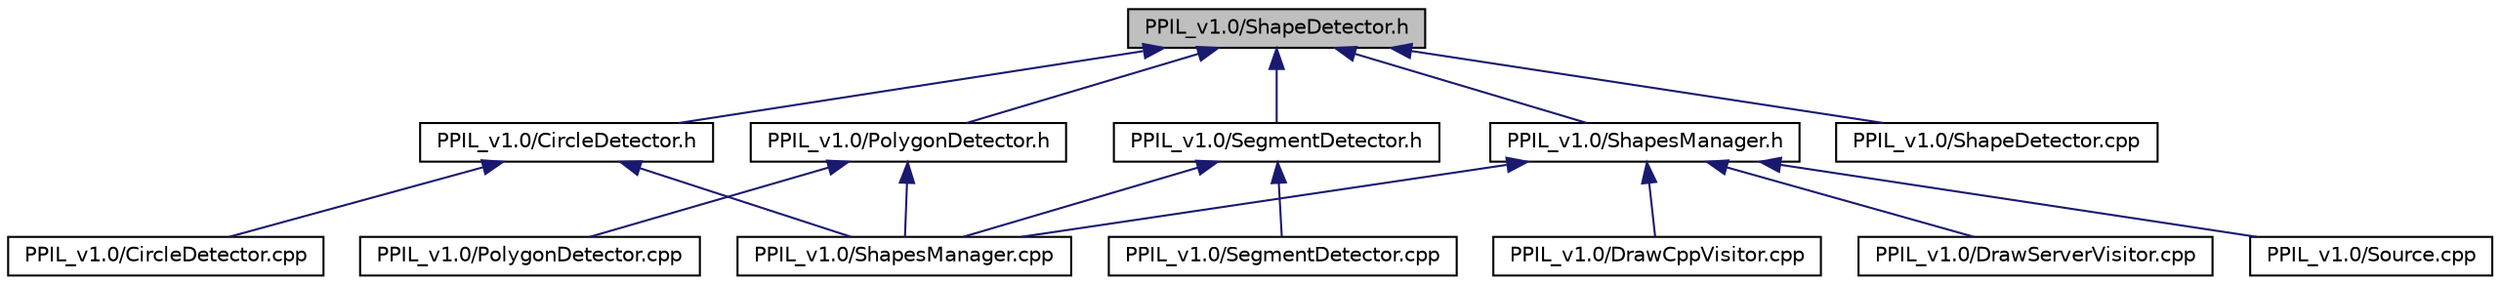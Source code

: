 digraph "PPIL_v1.0/ShapeDetector.h"
{
 // LATEX_PDF_SIZE
  edge [fontname="Helvetica",fontsize="10",labelfontname="Helvetica",labelfontsize="10"];
  node [fontname="Helvetica",fontsize="10",shape=record];
  Node1 [label="PPIL_v1.0/ShapeDetector.h",height=0.2,width=0.4,color="black", fillcolor="grey75", style="filled", fontcolor="black",tooltip=" "];
  Node1 -> Node2 [dir="back",color="midnightblue",fontsize="10",style="solid",fontname="Helvetica"];
  Node2 [label="PPIL_v1.0/CircleDetector.h",height=0.2,width=0.4,color="black", fillcolor="white", style="filled",URL="$_circle_detector_8h.html",tooltip=" "];
  Node2 -> Node3 [dir="back",color="midnightblue",fontsize="10",style="solid",fontname="Helvetica"];
  Node3 [label="PPIL_v1.0/CircleDetector.cpp",height=0.2,width=0.4,color="black", fillcolor="white", style="filled",URL="$_circle_detector_8cpp.html",tooltip=" "];
  Node2 -> Node4 [dir="back",color="midnightblue",fontsize="10",style="solid",fontname="Helvetica"];
  Node4 [label="PPIL_v1.0/ShapesManager.cpp",height=0.2,width=0.4,color="black", fillcolor="white", style="filled",URL="$_shapes_manager_8cpp.html",tooltip=" "];
  Node1 -> Node5 [dir="back",color="midnightblue",fontsize="10",style="solid",fontname="Helvetica"];
  Node5 [label="PPIL_v1.0/PolygonDetector.h",height=0.2,width=0.4,color="black", fillcolor="white", style="filled",URL="$_polygon_detector_8h.html",tooltip=" "];
  Node5 -> Node6 [dir="back",color="midnightblue",fontsize="10",style="solid",fontname="Helvetica"];
  Node6 [label="PPIL_v1.0/PolygonDetector.cpp",height=0.2,width=0.4,color="black", fillcolor="white", style="filled",URL="$_polygon_detector_8cpp.html",tooltip=" "];
  Node5 -> Node4 [dir="back",color="midnightblue",fontsize="10",style="solid",fontname="Helvetica"];
  Node1 -> Node7 [dir="back",color="midnightblue",fontsize="10",style="solid",fontname="Helvetica"];
  Node7 [label="PPIL_v1.0/SegmentDetector.h",height=0.2,width=0.4,color="black", fillcolor="white", style="filled",URL="$_segment_detector_8h.html",tooltip=" "];
  Node7 -> Node8 [dir="back",color="midnightblue",fontsize="10",style="solid",fontname="Helvetica"];
  Node8 [label="PPIL_v1.0/SegmentDetector.cpp",height=0.2,width=0.4,color="black", fillcolor="white", style="filled",URL="$_segment_detector_8cpp.html",tooltip=" "];
  Node7 -> Node4 [dir="back",color="midnightblue",fontsize="10",style="solid",fontname="Helvetica"];
  Node1 -> Node9 [dir="back",color="midnightblue",fontsize="10",style="solid",fontname="Helvetica"];
  Node9 [label="PPIL_v1.0/ShapeDetector.cpp",height=0.2,width=0.4,color="black", fillcolor="white", style="filled",URL="$_shape_detector_8cpp.html",tooltip=" "];
  Node1 -> Node10 [dir="back",color="midnightblue",fontsize="10",style="solid",fontname="Helvetica"];
  Node10 [label="PPIL_v1.0/ShapesManager.h",height=0.2,width=0.4,color="black", fillcolor="white", style="filled",URL="$_shapes_manager_8h.html",tooltip=" "];
  Node10 -> Node11 [dir="back",color="midnightblue",fontsize="10",style="solid",fontname="Helvetica"];
  Node11 [label="PPIL_v1.0/DrawCppVisitor.cpp",height=0.2,width=0.4,color="black", fillcolor="white", style="filled",URL="$_draw_cpp_visitor_8cpp.html",tooltip=" "];
  Node10 -> Node12 [dir="back",color="midnightblue",fontsize="10",style="solid",fontname="Helvetica"];
  Node12 [label="PPIL_v1.0/DrawServerVisitor.cpp",height=0.2,width=0.4,color="black", fillcolor="white", style="filled",URL="$_draw_server_visitor_8cpp.html",tooltip=" "];
  Node10 -> Node4 [dir="back",color="midnightblue",fontsize="10",style="solid",fontname="Helvetica"];
  Node10 -> Node13 [dir="back",color="midnightblue",fontsize="10",style="solid",fontname="Helvetica"];
  Node13 [label="PPIL_v1.0/Source.cpp",height=0.2,width=0.4,color="black", fillcolor="white", style="filled",URL="$_source_8cpp.html",tooltip=" "];
}
